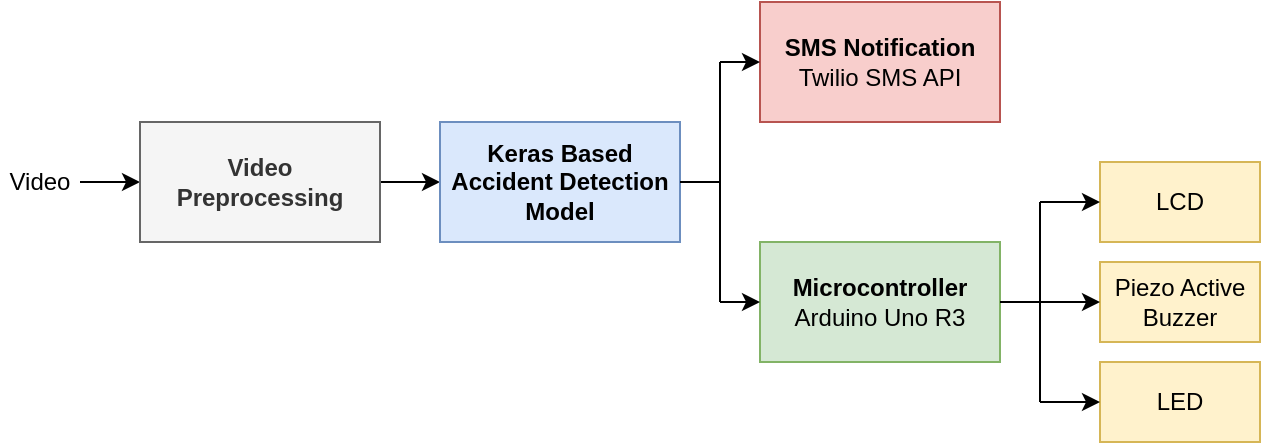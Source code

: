 <mxfile version="13.7.9" type="device"><diagram id="K4Rs2fwvFe7my93OSjQM" name="Page-1"><mxGraphModel dx="1024" dy="584" grid="1" gridSize="10" guides="1" tooltips="1" connect="1" arrows="1" fold="1" page="1" pageScale="1" pageWidth="1700" pageHeight="1100" math="0" shadow="0"><root><mxCell id="0"/><mxCell id="1" parent="0"/><mxCell id="RygRAB6SyXhBL-p9TVsS-6" value="" style="edgeStyle=orthogonalEdgeStyle;rounded=0;orthogonalLoop=1;jettySize=auto;html=1;" parent="1" source="RygRAB6SyXhBL-p9TVsS-1" target="RygRAB6SyXhBL-p9TVsS-2" edge="1"><mxGeometry relative="1" as="geometry"/></mxCell><mxCell id="RygRAB6SyXhBL-p9TVsS-1" value="Video" style="text;html=1;strokeColor=none;fillColor=none;align=center;verticalAlign=middle;whiteSpace=wrap;rounded=0;" parent="1" vertex="1"><mxGeometry x="100" y="210" width="40" height="20" as="geometry"/></mxCell><mxCell id="RygRAB6SyXhBL-p9TVsS-24" value="" style="edgeStyle=orthogonalEdgeStyle;rounded=0;orthogonalLoop=1;jettySize=auto;html=1;" parent="1" source="RygRAB6SyXhBL-p9TVsS-2" target="RygRAB6SyXhBL-p9TVsS-3" edge="1"><mxGeometry relative="1" as="geometry"/></mxCell><mxCell id="RygRAB6SyXhBL-p9TVsS-2" value="Video Preprocessing" style="rounded=0;whiteSpace=wrap;html=1;fillColor=#f5f5f5;strokeColor=#666666;fontColor=#333333;fontStyle=1" parent="1" vertex="1"><mxGeometry x="170" y="190" width="120" height="60" as="geometry"/></mxCell><mxCell id="RygRAB6SyXhBL-p9TVsS-3" value="Keras Based Accident Detection Model" style="rounded=0;whiteSpace=wrap;html=1;fillColor=#dae8fc;strokeColor=#6c8ebf;fontStyle=1" parent="1" vertex="1"><mxGeometry x="320" y="190" width="120" height="60" as="geometry"/></mxCell><mxCell id="RygRAB6SyXhBL-p9TVsS-7" value="&lt;b&gt;Microcontroller&lt;/b&gt;&lt;br&gt;Arduino Uno R3" style="rounded=0;whiteSpace=wrap;html=1;fillColor=#d5e8d4;strokeColor=#82b366;" parent="1" vertex="1"><mxGeometry x="480" y="250" width="120" height="60" as="geometry"/></mxCell><mxCell id="RygRAB6SyXhBL-p9TVsS-8" value="&lt;b&gt;SMS Notification&lt;/b&gt;&lt;br&gt;Twilio SMS API" style="rounded=0;whiteSpace=wrap;html=1;fillColor=#f8cecc;strokeColor=#b85450;" parent="1" vertex="1"><mxGeometry x="480" y="130" width="120" height="60" as="geometry"/></mxCell><mxCell id="RygRAB6SyXhBL-p9TVsS-9" value="LCD" style="rounded=0;whiteSpace=wrap;html=1;fillColor=#fff2cc;strokeColor=#d6b656;fontStyle=0" parent="1" vertex="1"><mxGeometry x="650" y="210" width="80" height="40" as="geometry"/></mxCell><mxCell id="RygRAB6SyXhBL-p9TVsS-10" value="Piezo Active Buzzer" style="rounded=0;whiteSpace=wrap;html=1;fillColor=#fff2cc;strokeColor=#d6b656;fontStyle=0" parent="1" vertex="1"><mxGeometry x="650" y="260" width="80" height="40" as="geometry"/></mxCell><mxCell id="RygRAB6SyXhBL-p9TVsS-11" value="LED" style="rounded=0;whiteSpace=wrap;html=1;fillColor=#fff2cc;strokeColor=#d6b656;fontStyle=0" parent="1" vertex="1"><mxGeometry x="650" y="310" width="80" height="40" as="geometry"/></mxCell><mxCell id="RygRAB6SyXhBL-p9TVsS-12" value="" style="endArrow=none;html=1;" parent="1" edge="1"><mxGeometry width="50" height="50" relative="1" as="geometry"><mxPoint x="620" y="330" as="sourcePoint"/><mxPoint x="620" y="230" as="targetPoint"/></mxGeometry></mxCell><mxCell id="RygRAB6SyXhBL-p9TVsS-13" value="" style="endArrow=classic;html=1;entryX=0;entryY=0.5;entryDx=0;entryDy=0;" parent="1" target="RygRAB6SyXhBL-p9TVsS-11" edge="1"><mxGeometry width="50" height="50" relative="1" as="geometry"><mxPoint x="620" y="330" as="sourcePoint"/><mxPoint x="600" y="340" as="targetPoint"/></mxGeometry></mxCell><mxCell id="RygRAB6SyXhBL-p9TVsS-15" value="" style="endArrow=classic;html=1;entryX=0;entryY=0.5;entryDx=0;entryDy=0;" parent="1" target="RygRAB6SyXhBL-p9TVsS-9" edge="1"><mxGeometry width="50" height="50" relative="1" as="geometry"><mxPoint x="620" y="230" as="sourcePoint"/><mxPoint x="590" y="180" as="targetPoint"/></mxGeometry></mxCell><mxCell id="RygRAB6SyXhBL-p9TVsS-16" value="" style="endArrow=classic;html=1;exitX=1;exitY=0.5;exitDx=0;exitDy=0;" parent="1" source="RygRAB6SyXhBL-p9TVsS-7" edge="1"><mxGeometry width="50" height="50" relative="1" as="geometry"><mxPoint x="620" y="330" as="sourcePoint"/><mxPoint x="650" y="280" as="targetPoint"/></mxGeometry></mxCell><mxCell id="RygRAB6SyXhBL-p9TVsS-18" value="" style="endArrow=none;html=1;" parent="1" edge="1"><mxGeometry width="50" height="50" relative="1" as="geometry"><mxPoint x="460" y="280" as="sourcePoint"/><mxPoint x="460" y="160" as="targetPoint"/></mxGeometry></mxCell><mxCell id="RygRAB6SyXhBL-p9TVsS-19" value="" style="endArrow=classic;html=1;entryX=0;entryY=0.5;entryDx=0;entryDy=0;" parent="1" target="RygRAB6SyXhBL-p9TVsS-8" edge="1"><mxGeometry width="50" height="50" relative="1" as="geometry"><mxPoint x="460" y="160" as="sourcePoint"/><mxPoint x="460" y="320" as="targetPoint"/></mxGeometry></mxCell><mxCell id="RygRAB6SyXhBL-p9TVsS-20" value="" style="endArrow=classic;html=1;entryX=0;entryY=0.5;entryDx=0;entryDy=0;" parent="1" target="RygRAB6SyXhBL-p9TVsS-7" edge="1"><mxGeometry width="50" height="50" relative="1" as="geometry"><mxPoint x="460" y="280" as="sourcePoint"/><mxPoint x="460" y="320" as="targetPoint"/></mxGeometry></mxCell><mxCell id="RygRAB6SyXhBL-p9TVsS-21" value="" style="endArrow=none;html=1;entryX=1;entryY=0.5;entryDx=0;entryDy=0;" parent="1" target="RygRAB6SyXhBL-p9TVsS-3" edge="1"><mxGeometry width="50" height="50" relative="1" as="geometry"><mxPoint x="460" y="220" as="sourcePoint"/><mxPoint x="460" y="220" as="targetPoint"/></mxGeometry></mxCell></root></mxGraphModel></diagram></mxfile>